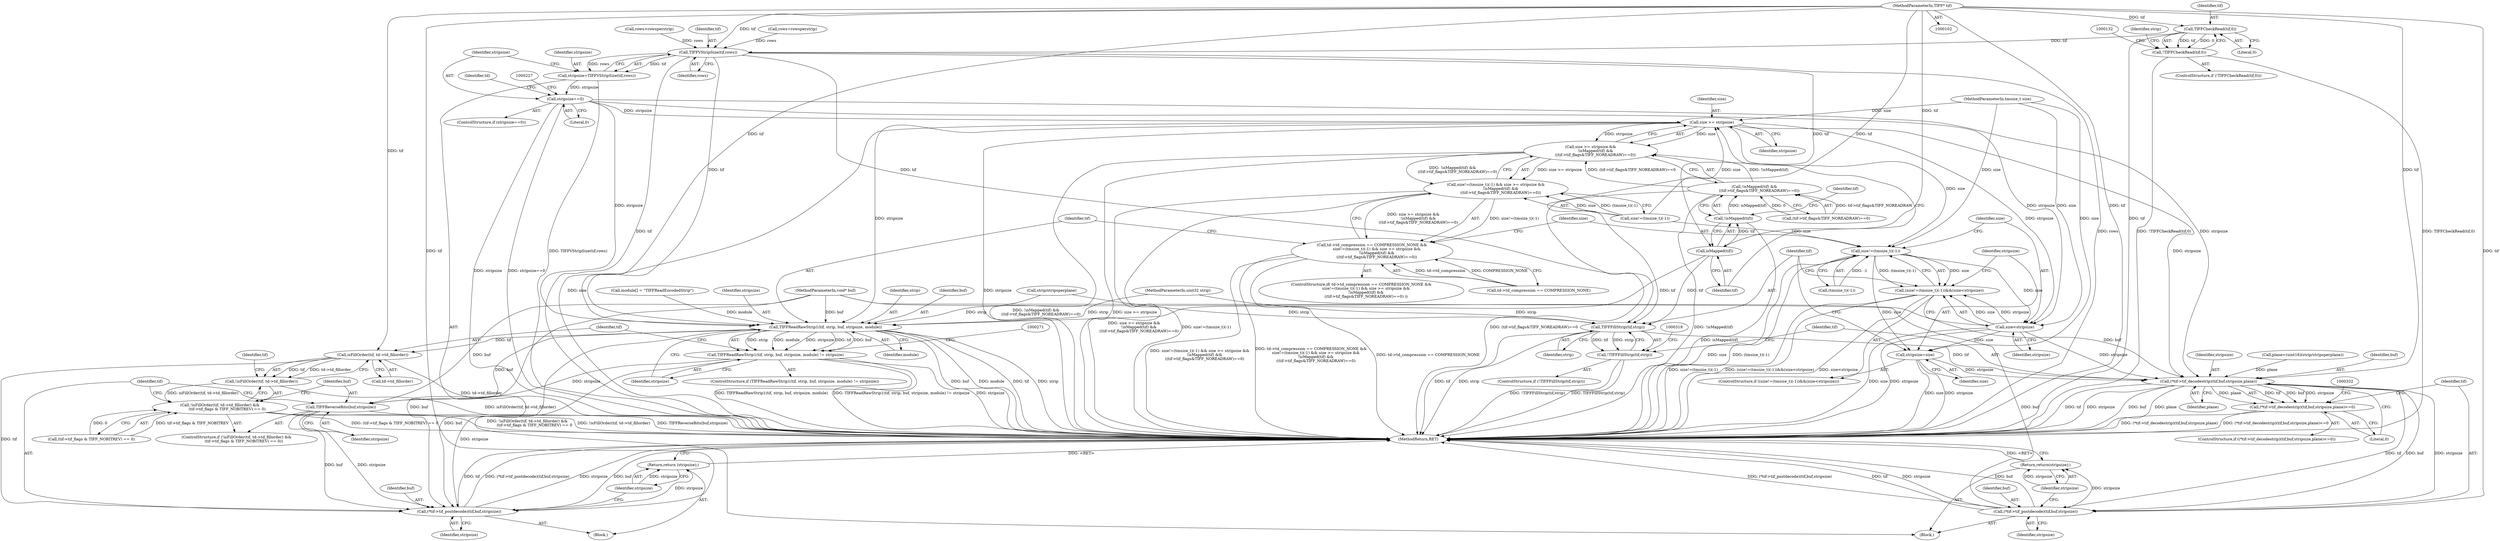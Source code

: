 digraph "0_libtiff_438274f938e046d33cb0e1230b41da32ffe223e1@pointer" {
"1000127" [label="(Call,TIFFCheckRead(tif,0))"];
"1000103" [label="(MethodParameterIn,TIFF* tif)"];
"1000126" [label="(Call,!TIFFCheckRead(tif,0))"];
"1000218" [label="(Call,TIFFVStripSize(tif,rows))"];
"1000216" [label="(Call,stripsize=TIFFVStripSize(tif,rows))"];
"1000222" [label="(Call,stripsize==0)"];
"1000245" [label="(Call,size >= stripsize)"];
"1000244" [label="(Call,size >= stripsize &&\n        !isMapped(tif) &&\n        ((tif->tif_flags&TIFF_NOREADRAW)==0))"];
"1000237" [label="(Call,size!=(tmsize_t)(-1) && size >= stripsize &&\n        !isMapped(tif) &&\n        ((tif->tif_flags&TIFF_NOREADRAW)==0))"];
"1000231" [label="(Call,td->td_compression == COMPRESSION_NONE &&\n        size!=(tmsize_t)(-1) && size >= stripsize &&\n        !isMapped(tif) &&\n        ((tif->tif_flags&TIFF_NOREADRAW)==0))"];
"1000262" [label="(Call,TIFFReadRawStrip1(tif, strip, buf, stripsize, module))"];
"1000261" [label="(Call,TIFFReadRawStrip1(tif, strip, buf, stripsize, module) != stripsize)"];
"1000289" [label="(Call,TIFFReverseBits(buf,stripsize))"];
"1000292" [label="(Call,(*tif->tif_postdecode)(tif,buf,stripsize))"];
"1000296" [label="(Return,return (stripsize);)"];
"1000277" [label="(Call,isFillOrder(tif, td->td_fillorder))"];
"1000276" [label="(Call,!isFillOrder(tif, td->td_fillorder))"];
"1000275" [label="(Call,!isFillOrder(tif, td->td_fillorder) &&\n            (tif->tif_flags & TIFF_NOBITREV) == 0)"];
"1000300" [label="(Call,size!=(tmsize_t)(-1))"];
"1000299" [label="(Call,(size!=(tmsize_t)(-1))&&(size<stripsize))"];
"1000306" [label="(Call,size<stripsize)"];
"1000309" [label="(Call,stripsize=size)"];
"1000324" [label="(Call,(*tif->tif_decodestrip)(tif,buf,stripsize,plane))"];
"1000323" [label="(Call,(*tif->tif_decodestrip)(tif,buf,stripsize,plane)<=0)"];
"1000335" [label="(Call,(*tif->tif_postdecode)(tif,buf,stripsize))"];
"1000339" [label="(Return,return(stripsize);)"];
"1000250" [label="(Call,isMapped(tif))"];
"1000249" [label="(Call,!isMapped(tif))"];
"1000248" [label="(Call,!isMapped(tif) &&\n        ((tif->tif_flags&TIFF_NOREADRAW)==0))"];
"1000314" [label="(Call,TIFFFillStrip(tif,strip))"];
"1000313" [label="(Call,!TIFFFillStrip(tif,strip))"];
"1000285" [label="(Identifier,tif)"];
"1000238" [label="(Call,size!=(tmsize_t)(-1))"];
"1000103" [label="(MethodParameterIn,TIFF* tif)"];
"1000244" [label="(Call,size >= stripsize &&\n        !isMapped(tif) &&\n        ((tif->tif_flags&TIFF_NOREADRAW)==0))"];
"1000277" [label="(Call,isFillOrder(tif, td->td_fillorder))"];
"1000104" [label="(MethodParameterIn,uint32 strip)"];
"1000289" [label="(Call,TIFFReverseBits(buf,stripsize))"];
"1000329" [label="(Literal,0)"];
"1000275" [label="(Call,!isFillOrder(tif, td->td_fillorder) &&\n            (tif->tif_flags & TIFF_NOBITREV) == 0)"];
"1000230" [label="(ControlStructure,if( td->td_compression == COMPRESSION_NONE &&\n        size!=(tmsize_t)(-1) && size >= stripsize &&\n        !isMapped(tif) &&\n        ((tif->tif_flags&TIFF_NOREADRAW)==0) ))"];
"1000312" [label="(ControlStructure,if (!TIFFFillStrip(tif,strip)))"];
"1000231" [label="(Call,td->td_compression == COMPRESSION_NONE &&\n        size!=(tmsize_t)(-1) && size >= stripsize &&\n        !isMapped(tif) &&\n        ((tif->tif_flags&TIFF_NOREADRAW)==0))"];
"1000279" [label="(Call,td->td_fillorder)"];
"1000127" [label="(Call,TIFFCheckRead(tif,0))"];
"1000313" [label="(Call,!TIFFFillStrip(tif,strip))"];
"1000220" [label="(Identifier,rows)"];
"1000327" [label="(Identifier,stripsize)"];
"1000310" [label="(Identifier,stripsize)"];
"1000246" [label="(Identifier,size)"];
"1000213" [label="(Call,rows=rowsperstrip)"];
"1000255" [label="(Identifier,tif)"];
"1000292" [label="(Call,(*tif->tif_postdecode)(tif,buf,stripsize))"];
"1000335" [label="(Call,(*tif->tif_postdecode)(tif,buf,stripsize))"];
"1000324" [label="(Call,(*tif->tif_decodestrip)(tif,buf,stripsize,plane))"];
"1000266" [label="(Identifier,stripsize)"];
"1000129" [label="(Literal,0)"];
"1000274" [label="(ControlStructure,if (!isFillOrder(tif, td->td_fillorder) &&\n            (tif->tif_flags & TIFF_NOBITREV) == 0))"];
"1000311" [label="(Identifier,size)"];
"1000299" [label="(Call,(size!=(tmsize_t)(-1))&&(size<stripsize))"];
"1000301" [label="(Identifier,size)"];
"1000340" [label="(Identifier,stripsize)"];
"1000218" [label="(Call,TIFFVStripSize(tif,rows))"];
"1000193" [label="(Call,plane=(uint16)(strip/stripsperplane))"];
"1000297" [label="(Identifier,stripsize)"];
"1000302" [label="(Call,(tmsize_t)(-1))"];
"1000259" [label="(Block,)"];
"1000322" [label="(ControlStructure,if ((*tif->tif_decodestrip)(tif,buf,stripsize,plane)<=0))"];
"1000137" [label="(Identifier,strip)"];
"1000217" [label="(Identifier,stripsize)"];
"1000336" [label="(Identifier,tif)"];
"1000264" [label="(Identifier,strip)"];
"1000314" [label="(Call,TIFFFillStrip(tif,strip))"];
"1000300" [label="(Call,size!=(tmsize_t)(-1))"];
"1000250" [label="(Call,isMapped(tif))"];
"1000245" [label="(Call,size >= stripsize)"];
"1000291" [label="(Identifier,stripsize)"];
"1000306" [label="(Call,size<stripsize)"];
"1000293" [label="(Identifier,tif)"];
"1000296" [label="(Return,return (stripsize);)"];
"1000328" [label="(Identifier,plane)"];
"1000265" [label="(Identifier,buf)"];
"1000309" [label="(Call,stripsize=size)"];
"1000315" [label="(Identifier,tif)"];
"1000307" [label="(Identifier,size)"];
"1000248" [label="(Call,!isMapped(tif) &&\n        ((tif->tif_flags&TIFF_NOREADRAW)==0))"];
"1000222" [label="(Call,stripsize==0)"];
"1000232" [label="(Call,td->td_compression == COMPRESSION_NONE)"];
"1000262" [label="(Call,TIFFReadRawStrip1(tif, strip, buf, stripsize, module))"];
"1000337" [label="(Identifier,buf)"];
"1000276" [label="(Call,!isFillOrder(tif, td->td_fillorder))"];
"1000263" [label="(Identifier,tif)"];
"1000267" [label="(Identifier,module)"];
"1000316" [label="(Identifier,strip)"];
"1000260" [label="(ControlStructure,if (TIFFReadRawStrip1(tif, strip, buf, stripsize, module) != stripsize))"];
"1000223" [label="(Identifier,stripsize)"];
"1000224" [label="(Literal,0)"];
"1000247" [label="(Identifier,stripsize)"];
"1000106" [label="(MethodParameterIn,tmsize_t size)"];
"1000325" [label="(Identifier,tif)"];
"1000290" [label="(Identifier,buf)"];
"1000341" [label="(MethodReturn,RET)"];
"1000261" [label="(Call,TIFFReadRawStrip1(tif, strip, buf, stripsize, module) != stripsize)"];
"1000109" [label="(Call,module[] = \"TIFFReadEncodedStrip\")"];
"1000308" [label="(Identifier,stripsize)"];
"1000298" [label="(ControlStructure,if ((size!=(tmsize_t)(-1))&&(size<stripsize)))"];
"1000126" [label="(Call,!TIFFCheckRead(tif,0))"];
"1000268" [label="(Identifier,stripsize)"];
"1000252" [label="(Call,(tif->tif_flags&TIFF_NOREADRAW)==0)"];
"1000282" [label="(Call,(tif->tif_flags & TIFF_NOBITREV) == 0)"];
"1000210" [label="(Call,rows>rowsperstrip)"];
"1000294" [label="(Identifier,buf)"];
"1000125" [label="(ControlStructure,if (!TIFFCheckRead(tif,0)))"];
"1000338" [label="(Identifier,stripsize)"];
"1000278" [label="(Identifier,tif)"];
"1000216" [label="(Call,stripsize=TIFFVStripSize(tif,rows))"];
"1000237" [label="(Call,size!=(tmsize_t)(-1) && size >= stripsize &&\n        !isMapped(tif) &&\n        ((tif->tif_flags&TIFF_NOREADRAW)==0))"];
"1000323" [label="(Call,(*tif->tif_decodestrip)(tif,buf,stripsize,plane)<=0)"];
"1000197" [label="(Call,strip/stripsperplane)"];
"1000234" [label="(Identifier,td)"];
"1000128" [label="(Identifier,tif)"];
"1000251" [label="(Identifier,tif)"];
"1000326" [label="(Identifier,buf)"];
"1000339" [label="(Return,return(stripsize);)"];
"1000219" [label="(Identifier,tif)"];
"1000105" [label="(MethodParameterIn,void* buf)"];
"1000221" [label="(ControlStructure,if (stripsize==0))"];
"1000107" [label="(Block,)"];
"1000295" [label="(Identifier,stripsize)"];
"1000249" [label="(Call,!isMapped(tif))"];
"1000127" -> "1000126"  [label="AST: "];
"1000127" -> "1000129"  [label="CFG: "];
"1000128" -> "1000127"  [label="AST: "];
"1000129" -> "1000127"  [label="AST: "];
"1000126" -> "1000127"  [label="CFG: "];
"1000127" -> "1000341"  [label="DDG: tif"];
"1000127" -> "1000126"  [label="DDG: tif"];
"1000127" -> "1000126"  [label="DDG: 0"];
"1000103" -> "1000127"  [label="DDG: tif"];
"1000127" -> "1000218"  [label="DDG: tif"];
"1000103" -> "1000102"  [label="AST: "];
"1000103" -> "1000341"  [label="DDG: tif"];
"1000103" -> "1000218"  [label="DDG: tif"];
"1000103" -> "1000250"  [label="DDG: tif"];
"1000103" -> "1000262"  [label="DDG: tif"];
"1000103" -> "1000277"  [label="DDG: tif"];
"1000103" -> "1000292"  [label="DDG: tif"];
"1000103" -> "1000314"  [label="DDG: tif"];
"1000103" -> "1000324"  [label="DDG: tif"];
"1000103" -> "1000335"  [label="DDG: tif"];
"1000126" -> "1000125"  [label="AST: "];
"1000132" -> "1000126"  [label="CFG: "];
"1000137" -> "1000126"  [label="CFG: "];
"1000126" -> "1000341"  [label="DDG: !TIFFCheckRead(tif,0)"];
"1000126" -> "1000341"  [label="DDG: TIFFCheckRead(tif,0)"];
"1000218" -> "1000216"  [label="AST: "];
"1000218" -> "1000220"  [label="CFG: "];
"1000219" -> "1000218"  [label="AST: "];
"1000220" -> "1000218"  [label="AST: "];
"1000216" -> "1000218"  [label="CFG: "];
"1000218" -> "1000341"  [label="DDG: tif"];
"1000218" -> "1000341"  [label="DDG: rows"];
"1000218" -> "1000216"  [label="DDG: tif"];
"1000218" -> "1000216"  [label="DDG: rows"];
"1000213" -> "1000218"  [label="DDG: rows"];
"1000210" -> "1000218"  [label="DDG: rows"];
"1000218" -> "1000250"  [label="DDG: tif"];
"1000218" -> "1000262"  [label="DDG: tif"];
"1000218" -> "1000314"  [label="DDG: tif"];
"1000216" -> "1000107"  [label="AST: "];
"1000217" -> "1000216"  [label="AST: "];
"1000223" -> "1000216"  [label="CFG: "];
"1000216" -> "1000341"  [label="DDG: TIFFVStripSize(tif,rows)"];
"1000216" -> "1000222"  [label="DDG: stripsize"];
"1000222" -> "1000221"  [label="AST: "];
"1000222" -> "1000224"  [label="CFG: "];
"1000223" -> "1000222"  [label="AST: "];
"1000224" -> "1000222"  [label="AST: "];
"1000227" -> "1000222"  [label="CFG: "];
"1000234" -> "1000222"  [label="CFG: "];
"1000222" -> "1000341"  [label="DDG: stripsize"];
"1000222" -> "1000341"  [label="DDG: stripsize==0"];
"1000222" -> "1000245"  [label="DDG: stripsize"];
"1000222" -> "1000262"  [label="DDG: stripsize"];
"1000222" -> "1000306"  [label="DDG: stripsize"];
"1000222" -> "1000324"  [label="DDG: stripsize"];
"1000245" -> "1000244"  [label="AST: "];
"1000245" -> "1000247"  [label="CFG: "];
"1000246" -> "1000245"  [label="AST: "];
"1000247" -> "1000245"  [label="AST: "];
"1000251" -> "1000245"  [label="CFG: "];
"1000244" -> "1000245"  [label="CFG: "];
"1000245" -> "1000341"  [label="DDG: size"];
"1000245" -> "1000341"  [label="DDG: stripsize"];
"1000245" -> "1000244"  [label="DDG: size"];
"1000245" -> "1000244"  [label="DDG: stripsize"];
"1000238" -> "1000245"  [label="DDG: size"];
"1000106" -> "1000245"  [label="DDG: size"];
"1000245" -> "1000262"  [label="DDG: stripsize"];
"1000245" -> "1000300"  [label="DDG: size"];
"1000245" -> "1000306"  [label="DDG: stripsize"];
"1000245" -> "1000324"  [label="DDG: stripsize"];
"1000244" -> "1000237"  [label="AST: "];
"1000244" -> "1000248"  [label="CFG: "];
"1000248" -> "1000244"  [label="AST: "];
"1000237" -> "1000244"  [label="CFG: "];
"1000244" -> "1000341"  [label="DDG: !isMapped(tif) &&\n        ((tif->tif_flags&TIFF_NOREADRAW)==0)"];
"1000244" -> "1000341"  [label="DDG: size >= stripsize"];
"1000244" -> "1000237"  [label="DDG: size >= stripsize"];
"1000244" -> "1000237"  [label="DDG: !isMapped(tif) &&\n        ((tif->tif_flags&TIFF_NOREADRAW)==0)"];
"1000248" -> "1000244"  [label="DDG: !isMapped(tif)"];
"1000248" -> "1000244"  [label="DDG: (tif->tif_flags&TIFF_NOREADRAW)==0"];
"1000237" -> "1000231"  [label="AST: "];
"1000237" -> "1000238"  [label="CFG: "];
"1000238" -> "1000237"  [label="AST: "];
"1000231" -> "1000237"  [label="CFG: "];
"1000237" -> "1000341"  [label="DDG: size!=(tmsize_t)(-1)"];
"1000237" -> "1000341"  [label="DDG: size >= stripsize &&\n        !isMapped(tif) &&\n        ((tif->tif_flags&TIFF_NOREADRAW)==0)"];
"1000237" -> "1000231"  [label="DDG: size!=(tmsize_t)(-1)"];
"1000237" -> "1000231"  [label="DDG: size >= stripsize &&\n        !isMapped(tif) &&\n        ((tif->tif_flags&TIFF_NOREADRAW)==0)"];
"1000238" -> "1000237"  [label="DDG: size"];
"1000238" -> "1000237"  [label="DDG: (tmsize_t)(-1)"];
"1000231" -> "1000230"  [label="AST: "];
"1000231" -> "1000232"  [label="CFG: "];
"1000232" -> "1000231"  [label="AST: "];
"1000263" -> "1000231"  [label="CFG: "];
"1000301" -> "1000231"  [label="CFG: "];
"1000231" -> "1000341"  [label="DDG: size!=(tmsize_t)(-1) && size >= stripsize &&\n        !isMapped(tif) &&\n        ((tif->tif_flags&TIFF_NOREADRAW)==0)"];
"1000231" -> "1000341"  [label="DDG: td->td_compression == COMPRESSION_NONE &&\n        size!=(tmsize_t)(-1) && size >= stripsize &&\n        !isMapped(tif) &&\n        ((tif->tif_flags&TIFF_NOREADRAW)==0)"];
"1000231" -> "1000341"  [label="DDG: td->td_compression == COMPRESSION_NONE"];
"1000232" -> "1000231"  [label="DDG: td->td_compression"];
"1000232" -> "1000231"  [label="DDG: COMPRESSION_NONE"];
"1000262" -> "1000261"  [label="AST: "];
"1000262" -> "1000267"  [label="CFG: "];
"1000263" -> "1000262"  [label="AST: "];
"1000264" -> "1000262"  [label="AST: "];
"1000265" -> "1000262"  [label="AST: "];
"1000266" -> "1000262"  [label="AST: "];
"1000267" -> "1000262"  [label="AST: "];
"1000268" -> "1000262"  [label="CFG: "];
"1000262" -> "1000341"  [label="DDG: buf"];
"1000262" -> "1000341"  [label="DDG: module"];
"1000262" -> "1000341"  [label="DDG: tif"];
"1000262" -> "1000341"  [label="DDG: strip"];
"1000262" -> "1000261"  [label="DDG: strip"];
"1000262" -> "1000261"  [label="DDG: module"];
"1000262" -> "1000261"  [label="DDG: stripsize"];
"1000262" -> "1000261"  [label="DDG: tif"];
"1000262" -> "1000261"  [label="DDG: buf"];
"1000250" -> "1000262"  [label="DDG: tif"];
"1000197" -> "1000262"  [label="DDG: strip"];
"1000104" -> "1000262"  [label="DDG: strip"];
"1000105" -> "1000262"  [label="DDG: buf"];
"1000109" -> "1000262"  [label="DDG: module"];
"1000262" -> "1000277"  [label="DDG: tif"];
"1000262" -> "1000289"  [label="DDG: buf"];
"1000262" -> "1000292"  [label="DDG: buf"];
"1000261" -> "1000260"  [label="AST: "];
"1000261" -> "1000268"  [label="CFG: "];
"1000268" -> "1000261"  [label="AST: "];
"1000271" -> "1000261"  [label="CFG: "];
"1000278" -> "1000261"  [label="CFG: "];
"1000261" -> "1000341"  [label="DDG: stripsize"];
"1000261" -> "1000341"  [label="DDG: TIFFReadRawStrip1(tif, strip, buf, stripsize, module)"];
"1000261" -> "1000341"  [label="DDG: TIFFReadRawStrip1(tif, strip, buf, stripsize, module) != stripsize"];
"1000261" -> "1000289"  [label="DDG: stripsize"];
"1000261" -> "1000292"  [label="DDG: stripsize"];
"1000289" -> "1000274"  [label="AST: "];
"1000289" -> "1000291"  [label="CFG: "];
"1000290" -> "1000289"  [label="AST: "];
"1000291" -> "1000289"  [label="AST: "];
"1000293" -> "1000289"  [label="CFG: "];
"1000289" -> "1000341"  [label="DDG: TIFFReverseBits(buf,stripsize)"];
"1000105" -> "1000289"  [label="DDG: buf"];
"1000289" -> "1000292"  [label="DDG: buf"];
"1000289" -> "1000292"  [label="DDG: stripsize"];
"1000292" -> "1000259"  [label="AST: "];
"1000292" -> "1000295"  [label="CFG: "];
"1000293" -> "1000292"  [label="AST: "];
"1000294" -> "1000292"  [label="AST: "];
"1000295" -> "1000292"  [label="AST: "];
"1000297" -> "1000292"  [label="CFG: "];
"1000292" -> "1000341"  [label="DDG: (*tif->tif_postdecode)(tif,buf,stripsize)"];
"1000292" -> "1000341"  [label="DDG: buf"];
"1000292" -> "1000341"  [label="DDG: tif"];
"1000292" -> "1000341"  [label="DDG: stripsize"];
"1000277" -> "1000292"  [label="DDG: tif"];
"1000105" -> "1000292"  [label="DDG: buf"];
"1000292" -> "1000296"  [label="DDG: stripsize"];
"1000296" -> "1000259"  [label="AST: "];
"1000296" -> "1000297"  [label="CFG: "];
"1000297" -> "1000296"  [label="AST: "];
"1000341" -> "1000296"  [label="CFG: "];
"1000296" -> "1000341"  [label="DDG: <RET>"];
"1000297" -> "1000296"  [label="DDG: stripsize"];
"1000277" -> "1000276"  [label="AST: "];
"1000277" -> "1000279"  [label="CFG: "];
"1000278" -> "1000277"  [label="AST: "];
"1000279" -> "1000277"  [label="AST: "];
"1000276" -> "1000277"  [label="CFG: "];
"1000277" -> "1000341"  [label="DDG: td->td_fillorder"];
"1000277" -> "1000276"  [label="DDG: tif"];
"1000277" -> "1000276"  [label="DDG: td->td_fillorder"];
"1000276" -> "1000275"  [label="AST: "];
"1000285" -> "1000276"  [label="CFG: "];
"1000275" -> "1000276"  [label="CFG: "];
"1000276" -> "1000341"  [label="DDG: isFillOrder(tif, td->td_fillorder)"];
"1000276" -> "1000275"  [label="DDG: isFillOrder(tif, td->td_fillorder)"];
"1000275" -> "1000274"  [label="AST: "];
"1000275" -> "1000282"  [label="CFG: "];
"1000282" -> "1000275"  [label="AST: "];
"1000290" -> "1000275"  [label="CFG: "];
"1000293" -> "1000275"  [label="CFG: "];
"1000275" -> "1000341"  [label="DDG: (tif->tif_flags & TIFF_NOBITREV) == 0"];
"1000275" -> "1000341"  [label="DDG: !isFillOrder(tif, td->td_fillorder) &&\n            (tif->tif_flags & TIFF_NOBITREV) == 0"];
"1000275" -> "1000341"  [label="DDG: !isFillOrder(tif, td->td_fillorder)"];
"1000282" -> "1000275"  [label="DDG: tif->tif_flags & TIFF_NOBITREV"];
"1000282" -> "1000275"  [label="DDG: 0"];
"1000300" -> "1000299"  [label="AST: "];
"1000300" -> "1000302"  [label="CFG: "];
"1000301" -> "1000300"  [label="AST: "];
"1000302" -> "1000300"  [label="AST: "];
"1000307" -> "1000300"  [label="CFG: "];
"1000299" -> "1000300"  [label="CFG: "];
"1000300" -> "1000341"  [label="DDG: size"];
"1000300" -> "1000341"  [label="DDG: (tmsize_t)(-1)"];
"1000300" -> "1000299"  [label="DDG: size"];
"1000300" -> "1000299"  [label="DDG: (tmsize_t)(-1)"];
"1000238" -> "1000300"  [label="DDG: size"];
"1000106" -> "1000300"  [label="DDG: size"];
"1000302" -> "1000300"  [label="DDG: -1"];
"1000300" -> "1000306"  [label="DDG: size"];
"1000300" -> "1000309"  [label="DDG: size"];
"1000299" -> "1000298"  [label="AST: "];
"1000299" -> "1000306"  [label="CFG: "];
"1000306" -> "1000299"  [label="AST: "];
"1000310" -> "1000299"  [label="CFG: "];
"1000315" -> "1000299"  [label="CFG: "];
"1000299" -> "1000341"  [label="DDG: (size!=(tmsize_t)(-1))&&(size<stripsize)"];
"1000299" -> "1000341"  [label="DDG: size<stripsize"];
"1000299" -> "1000341"  [label="DDG: size!=(tmsize_t)(-1)"];
"1000306" -> "1000299"  [label="DDG: size"];
"1000306" -> "1000299"  [label="DDG: stripsize"];
"1000306" -> "1000308"  [label="CFG: "];
"1000307" -> "1000306"  [label="AST: "];
"1000308" -> "1000306"  [label="AST: "];
"1000306" -> "1000341"  [label="DDG: size"];
"1000306" -> "1000341"  [label="DDG: stripsize"];
"1000106" -> "1000306"  [label="DDG: size"];
"1000306" -> "1000309"  [label="DDG: size"];
"1000306" -> "1000324"  [label="DDG: stripsize"];
"1000309" -> "1000298"  [label="AST: "];
"1000309" -> "1000311"  [label="CFG: "];
"1000310" -> "1000309"  [label="AST: "];
"1000311" -> "1000309"  [label="AST: "];
"1000315" -> "1000309"  [label="CFG: "];
"1000309" -> "1000341"  [label="DDG: stripsize"];
"1000309" -> "1000341"  [label="DDG: size"];
"1000106" -> "1000309"  [label="DDG: size"];
"1000309" -> "1000324"  [label="DDG: stripsize"];
"1000324" -> "1000323"  [label="AST: "];
"1000324" -> "1000328"  [label="CFG: "];
"1000325" -> "1000324"  [label="AST: "];
"1000326" -> "1000324"  [label="AST: "];
"1000327" -> "1000324"  [label="AST: "];
"1000328" -> "1000324"  [label="AST: "];
"1000329" -> "1000324"  [label="CFG: "];
"1000324" -> "1000341"  [label="DDG: buf"];
"1000324" -> "1000341"  [label="DDG: plane"];
"1000324" -> "1000341"  [label="DDG: tif"];
"1000324" -> "1000341"  [label="DDG: stripsize"];
"1000324" -> "1000323"  [label="DDG: tif"];
"1000324" -> "1000323"  [label="DDG: buf"];
"1000324" -> "1000323"  [label="DDG: stripsize"];
"1000324" -> "1000323"  [label="DDG: plane"];
"1000314" -> "1000324"  [label="DDG: tif"];
"1000105" -> "1000324"  [label="DDG: buf"];
"1000193" -> "1000324"  [label="DDG: plane"];
"1000324" -> "1000335"  [label="DDG: tif"];
"1000324" -> "1000335"  [label="DDG: buf"];
"1000324" -> "1000335"  [label="DDG: stripsize"];
"1000323" -> "1000322"  [label="AST: "];
"1000323" -> "1000329"  [label="CFG: "];
"1000329" -> "1000323"  [label="AST: "];
"1000332" -> "1000323"  [label="CFG: "];
"1000336" -> "1000323"  [label="CFG: "];
"1000323" -> "1000341"  [label="DDG: (*tif->tif_decodestrip)(tif,buf,stripsize,plane)"];
"1000323" -> "1000341"  [label="DDG: (*tif->tif_decodestrip)(tif,buf,stripsize,plane)<=0"];
"1000335" -> "1000107"  [label="AST: "];
"1000335" -> "1000338"  [label="CFG: "];
"1000336" -> "1000335"  [label="AST: "];
"1000337" -> "1000335"  [label="AST: "];
"1000338" -> "1000335"  [label="AST: "];
"1000340" -> "1000335"  [label="CFG: "];
"1000335" -> "1000341"  [label="DDG: tif"];
"1000335" -> "1000341"  [label="DDG: stripsize"];
"1000335" -> "1000341"  [label="DDG: buf"];
"1000335" -> "1000341"  [label="DDG: (*tif->tif_postdecode)(tif,buf,stripsize)"];
"1000105" -> "1000335"  [label="DDG: buf"];
"1000335" -> "1000339"  [label="DDG: stripsize"];
"1000339" -> "1000107"  [label="AST: "];
"1000339" -> "1000340"  [label="CFG: "];
"1000340" -> "1000339"  [label="AST: "];
"1000341" -> "1000339"  [label="CFG: "];
"1000339" -> "1000341"  [label="DDG: <RET>"];
"1000340" -> "1000339"  [label="DDG: stripsize"];
"1000250" -> "1000249"  [label="AST: "];
"1000250" -> "1000251"  [label="CFG: "];
"1000251" -> "1000250"  [label="AST: "];
"1000249" -> "1000250"  [label="CFG: "];
"1000250" -> "1000249"  [label="DDG: tif"];
"1000250" -> "1000314"  [label="DDG: tif"];
"1000249" -> "1000248"  [label="AST: "];
"1000255" -> "1000249"  [label="CFG: "];
"1000248" -> "1000249"  [label="CFG: "];
"1000249" -> "1000341"  [label="DDG: isMapped(tif)"];
"1000249" -> "1000248"  [label="DDG: isMapped(tif)"];
"1000248" -> "1000252"  [label="CFG: "];
"1000252" -> "1000248"  [label="AST: "];
"1000248" -> "1000341"  [label="DDG: (tif->tif_flags&TIFF_NOREADRAW)==0"];
"1000248" -> "1000341"  [label="DDG: !isMapped(tif)"];
"1000252" -> "1000248"  [label="DDG: tif->tif_flags&TIFF_NOREADRAW"];
"1000252" -> "1000248"  [label="DDG: 0"];
"1000314" -> "1000313"  [label="AST: "];
"1000314" -> "1000316"  [label="CFG: "];
"1000315" -> "1000314"  [label="AST: "];
"1000316" -> "1000314"  [label="AST: "];
"1000313" -> "1000314"  [label="CFG: "];
"1000314" -> "1000341"  [label="DDG: tif"];
"1000314" -> "1000341"  [label="DDG: strip"];
"1000314" -> "1000313"  [label="DDG: tif"];
"1000314" -> "1000313"  [label="DDG: strip"];
"1000197" -> "1000314"  [label="DDG: strip"];
"1000104" -> "1000314"  [label="DDG: strip"];
"1000313" -> "1000312"  [label="AST: "];
"1000319" -> "1000313"  [label="CFG: "];
"1000325" -> "1000313"  [label="CFG: "];
"1000313" -> "1000341"  [label="DDG: !TIFFFillStrip(tif,strip)"];
"1000313" -> "1000341"  [label="DDG: TIFFFillStrip(tif,strip)"];
}
